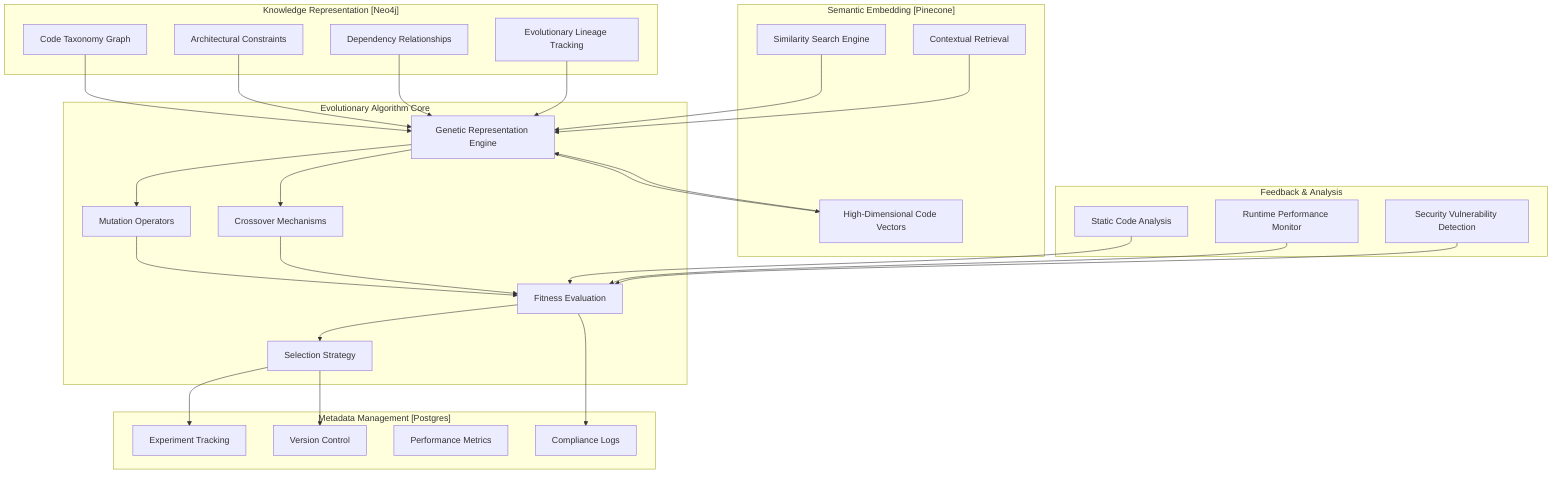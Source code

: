graph TD
    subgraph "Knowledge&nbsp;Representation&nbsp;[Neo4j]"
        A[Code Taxonomy Graph]
        B[Architectural Constraints]
        C[Dependency Relationships]
        D[Evolutionary Lineage Tracking]
    end

    subgraph "Semantic&nbsp;Embedding&nbsp;[Pinecone]"
        E[High-Dimensional Code Vectors]
        F[Similarity Search Engine]
        G[Contextual Retrieval]
    end

    subgraph "Metadata&nbsp;Management&nbsp;[Postgres]"
        H[Experiment Tracking]
        I[Version Control]
        J[Performance Metrics]
        K[Compliance Logs]
    end

    subgraph "Evolutionary&nbsp;Algorithm&nbsp;Core"
        L[Genetic Representation Engine]
        M[Mutation Operators]
        N[Crossover Mechanisms]
        O[Fitness Evaluation]
        P[Selection Strategy]
    end

    subgraph "Feedback&nbsp;&&nbsp;Analysis"
        Q[Static Code Analysis]
        R[Runtime Performance Monitor]
        S[Security Vulnerability Detection]
    end

    A & B & C --> L
    E & F --> L
    L --> M & N
    M & N --> O
    O --> P
    P --> H
    
    Q & R & S --> O
    L --> E
    O --> K
    P --> I
    
    G --> L
    D --> L